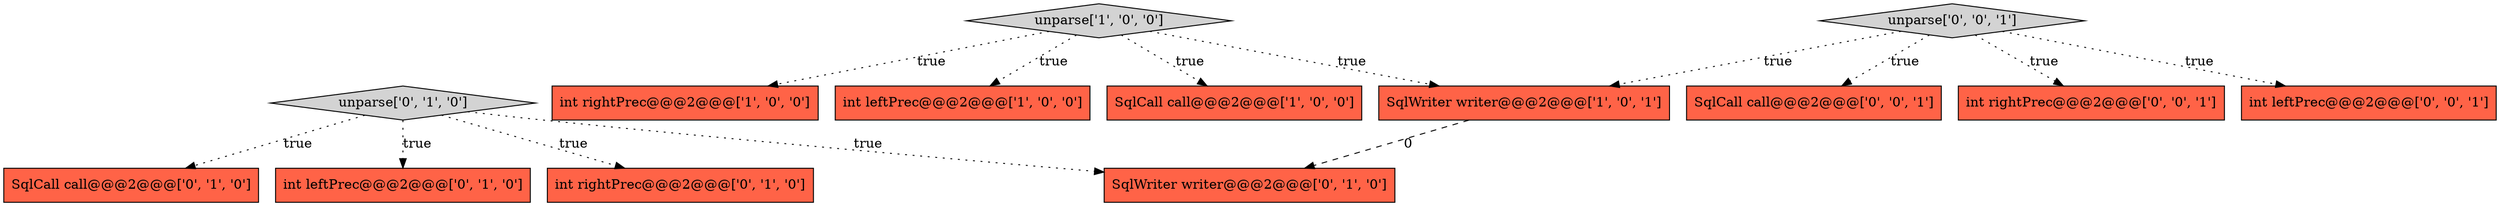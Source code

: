 digraph {
4 [style = filled, label = "SqlWriter writer@@@2@@@['1', '0', '1']", fillcolor = tomato, shape = box image = "AAA0AAABBB1BBB"];
12 [style = filled, label = "SqlCall call@@@2@@@['0', '0', '1']", fillcolor = tomato, shape = box image = "AAA0AAABBB3BBB"];
1 [style = filled, label = "int rightPrec@@@2@@@['1', '0', '0']", fillcolor = tomato, shape = box image = "AAA0AAABBB1BBB"];
3 [style = filled, label = "unparse['1', '0', '0']", fillcolor = lightgray, shape = diamond image = "AAA0AAABBB1BBB"];
5 [style = filled, label = "unparse['0', '1', '0']", fillcolor = lightgray, shape = diamond image = "AAA0AAABBB2BBB"];
11 [style = filled, label = "int rightPrec@@@2@@@['0', '0', '1']", fillcolor = tomato, shape = box image = "AAA0AAABBB3BBB"];
13 [style = filled, label = "int leftPrec@@@2@@@['0', '0', '1']", fillcolor = tomato, shape = box image = "AAA0AAABBB3BBB"];
6 [style = filled, label = "int rightPrec@@@2@@@['0', '1', '0']", fillcolor = tomato, shape = box image = "AAA0AAABBB2BBB"];
7 [style = filled, label = "SqlCall call@@@2@@@['0', '1', '0']", fillcolor = tomato, shape = box image = "AAA0AAABBB2BBB"];
9 [style = filled, label = "SqlWriter writer@@@2@@@['0', '1', '0']", fillcolor = tomato, shape = box image = "AAA1AAABBB2BBB"];
10 [style = filled, label = "unparse['0', '0', '1']", fillcolor = lightgray, shape = diamond image = "AAA0AAABBB3BBB"];
2 [style = filled, label = "int leftPrec@@@2@@@['1', '0', '0']", fillcolor = tomato, shape = box image = "AAA0AAABBB1BBB"];
0 [style = filled, label = "SqlCall call@@@2@@@['1', '0', '0']", fillcolor = tomato, shape = box image = "AAA0AAABBB1BBB"];
8 [style = filled, label = "int leftPrec@@@2@@@['0', '1', '0']", fillcolor = tomato, shape = box image = "AAA0AAABBB2BBB"];
5->9 [style = dotted, label="true"];
3->4 [style = dotted, label="true"];
5->6 [style = dotted, label="true"];
4->9 [style = dashed, label="0"];
10->12 [style = dotted, label="true"];
10->4 [style = dotted, label="true"];
5->8 [style = dotted, label="true"];
10->13 [style = dotted, label="true"];
10->11 [style = dotted, label="true"];
5->7 [style = dotted, label="true"];
3->1 [style = dotted, label="true"];
3->2 [style = dotted, label="true"];
3->0 [style = dotted, label="true"];
}

